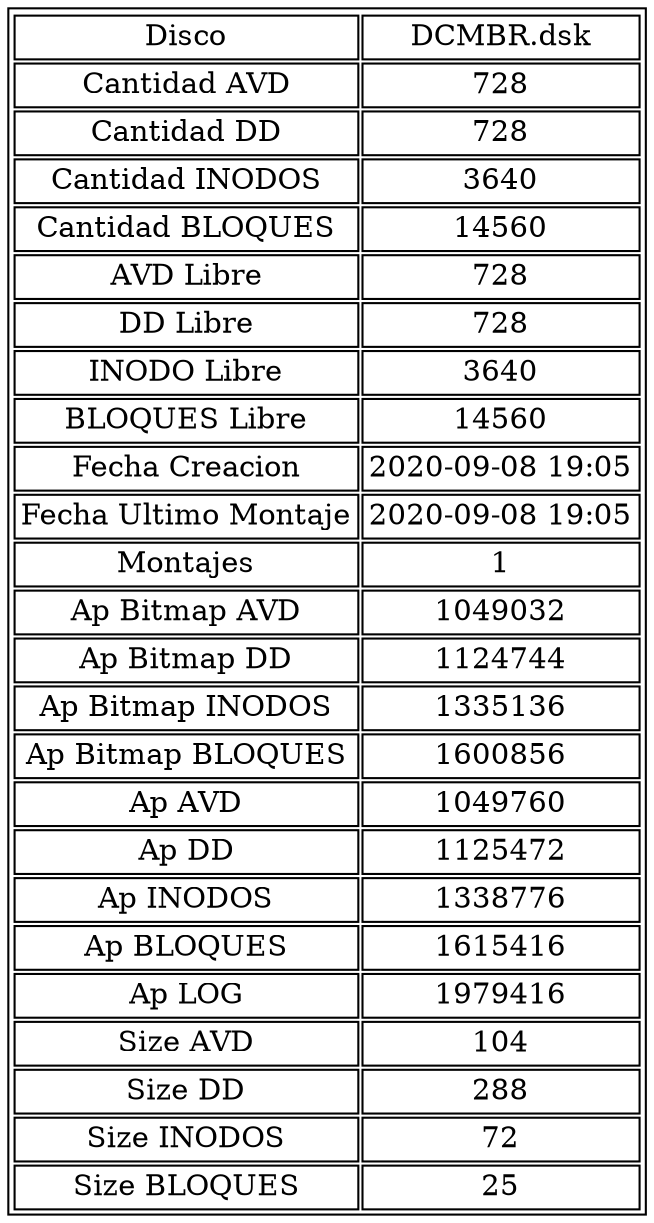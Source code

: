 digraph g{
node [shape=plain] 
 a0 [label=<<TABLE><TR><TD>Disco</TD><TD>DCMBR.dsk</TD></TR><TR><TD>Cantidad AVD</TD><TD>728</TD></TR><TR><TD>Cantidad DD</TD><TD>728</TD></TR><TR><TD>Cantidad INODOS</TD><TD>3640</TD></TR><TR><TD>Cantidad BLOQUES</TD><TD>14560</TD></TR><TR><TD>AVD Libre</TD><TD>728</TD></TR><TR><TD>DD Libre</TD><TD>728</TD></TR><TR><TD>INODO Libre</TD><TD>3640</TD></TR><TR><TD>BLOQUES Libre</TD><TD>14560</TD></TR><TR><TD>Fecha Creacion</TD><TD>2020-09-08 19:05</TD></TR><TR><TD>Fecha Ultimo Montaje</TD><TD>2020-09-08 19:05</TD></TR><TR><TD>Montajes</TD><TD>1</TD></TR><TR><TD>Ap Bitmap AVD</TD><TD>1049032</TD></TR><TR><TD>Ap Bitmap DD</TD><TD>1124744</TD></TR><TR><TD>Ap Bitmap INODOS</TD><TD>1335136</TD></TR><TR><TD>Ap Bitmap BLOQUES</TD><TD>1600856</TD></TR><TR><TD>Ap AVD</TD><TD>1049760</TD></TR><TR><TD>Ap DD</TD><TD>1125472</TD></TR><TR><TD>Ap INODOS</TD><TD>1338776</TD></TR><TR><TD>Ap BLOQUES</TD><TD>1615416</TD></TR><TR><TD>Ap LOG</TD><TD>1979416</TD></TR><TR><TD>Size AVD</TD><TD>104</TD></TR><TR><TD>Size DD</TD><TD>288</TD></TR><TR><TD>Size INODOS</TD><TD>72</TD></TR><TR><TD>Size BLOQUES</TD><TD>25</TD></TR>
</TABLE>>];

}
